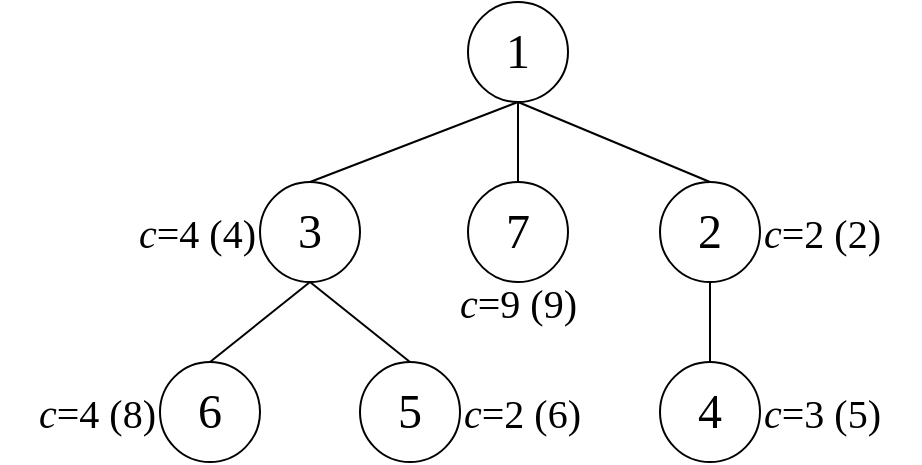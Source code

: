 <mxfile version="22.0.0" type="device">
  <diagram name="Pagina-1" id="VzRX3VsKA3ARjDLkncGv">
    <mxGraphModel dx="989" dy="514" grid="1" gridSize="10" guides="1" tooltips="1" connect="1" arrows="1" fold="1" page="1" pageScale="1" pageWidth="827" pageHeight="1169" math="0" shadow="0">
      <root>
        <mxCell id="0" />
        <mxCell id="1" parent="0" />
        <mxCell id="2uR5KkTxT499U1MgxyAB-1" value="1" style="ellipse;whiteSpace=wrap;html=1;aspect=fixed;fontFamily=Times New Roman;fontSize=24;" parent="1" vertex="1">
          <mxGeometry x="364" y="170" width="50" height="50" as="geometry" />
        </mxCell>
        <mxCell id="2uR5KkTxT499U1MgxyAB-2" value="3" style="ellipse;whiteSpace=wrap;html=1;aspect=fixed;fontFamily=Times New Roman;fontSize=24;" parent="1" vertex="1">
          <mxGeometry x="260" y="260" width="50" height="50" as="geometry" />
        </mxCell>
        <mxCell id="2uR5KkTxT499U1MgxyAB-3" value="7" style="ellipse;whiteSpace=wrap;html=1;aspect=fixed;fontFamily=Times New Roman;fontSize=24;" parent="1" vertex="1">
          <mxGeometry x="364" y="260" width="50" height="50" as="geometry" />
        </mxCell>
        <mxCell id="2uR5KkTxT499U1MgxyAB-4" value="2" style="ellipse;whiteSpace=wrap;html=1;aspect=fixed;fontFamily=Times New Roman;fontSize=24;" parent="1" vertex="1">
          <mxGeometry x="460" y="260" width="50" height="50" as="geometry" />
        </mxCell>
        <mxCell id="2uR5KkTxT499U1MgxyAB-5" value="6" style="ellipse;whiteSpace=wrap;html=1;aspect=fixed;fontFamily=Times New Roman;fontSize=24;" parent="1" vertex="1">
          <mxGeometry x="210" y="350" width="50" height="50" as="geometry" />
        </mxCell>
        <mxCell id="2uR5KkTxT499U1MgxyAB-6" value="5" style="ellipse;whiteSpace=wrap;html=1;aspect=fixed;fontFamily=Times New Roman;fontSize=24;" parent="1" vertex="1">
          <mxGeometry x="310" y="350" width="50" height="50" as="geometry" />
        </mxCell>
        <mxCell id="2uR5KkTxT499U1MgxyAB-7" value="4" style="ellipse;whiteSpace=wrap;html=1;aspect=fixed;fontFamily=Times New Roman;fontSize=24;" parent="1" vertex="1">
          <mxGeometry x="460" y="350" width="50" height="50" as="geometry" />
        </mxCell>
        <mxCell id="2uR5KkTxT499U1MgxyAB-8" value="" style="endArrow=none;html=1;rounded=0;entryX=0.5;entryY=1;entryDx=0;entryDy=0;exitX=0.5;exitY=0;exitDx=0;exitDy=0;fontFamily=Times New Roman;fontSize=24;" parent="1" source="2uR5KkTxT499U1MgxyAB-2" target="2uR5KkTxT499U1MgxyAB-1" edge="1">
          <mxGeometry width="50" height="50" relative="1" as="geometry">
            <mxPoint x="410" y="380" as="sourcePoint" />
            <mxPoint x="460" y="330" as="targetPoint" />
          </mxGeometry>
        </mxCell>
        <mxCell id="2uR5KkTxT499U1MgxyAB-9" value="" style="endArrow=none;html=1;rounded=0;entryX=0.5;entryY=1;entryDx=0;entryDy=0;exitX=0.5;exitY=0;exitDx=0;exitDy=0;fontFamily=Times New Roman;fontSize=24;" parent="1" source="2uR5KkTxT499U1MgxyAB-3" target="2uR5KkTxT499U1MgxyAB-1" edge="1">
          <mxGeometry width="50" height="50" relative="1" as="geometry">
            <mxPoint x="410" y="380" as="sourcePoint" />
            <mxPoint x="460" y="330" as="targetPoint" />
          </mxGeometry>
        </mxCell>
        <mxCell id="2uR5KkTxT499U1MgxyAB-10" value="" style="endArrow=none;html=1;rounded=0;entryX=0.5;entryY=1;entryDx=0;entryDy=0;exitX=0.5;exitY=0;exitDx=0;exitDy=0;fontFamily=Times New Roman;fontSize=24;" parent="1" source="2uR5KkTxT499U1MgxyAB-4" target="2uR5KkTxT499U1MgxyAB-1" edge="1">
          <mxGeometry width="50" height="50" relative="1" as="geometry">
            <mxPoint x="410" y="380" as="sourcePoint" />
            <mxPoint x="460" y="330" as="targetPoint" />
          </mxGeometry>
        </mxCell>
        <mxCell id="2uR5KkTxT499U1MgxyAB-11" value="" style="endArrow=none;html=1;rounded=0;entryX=0.5;entryY=1;entryDx=0;entryDy=0;exitX=0.5;exitY=0;exitDx=0;exitDy=0;fontFamily=Times New Roman;fontSize=24;" parent="1" source="2uR5KkTxT499U1MgxyAB-5" target="2uR5KkTxT499U1MgxyAB-2" edge="1">
          <mxGeometry width="50" height="50" relative="1" as="geometry">
            <mxPoint x="410" y="380" as="sourcePoint" />
            <mxPoint x="460" y="330" as="targetPoint" />
          </mxGeometry>
        </mxCell>
        <mxCell id="2uR5KkTxT499U1MgxyAB-12" value="" style="endArrow=none;html=1;rounded=0;entryX=0.5;entryY=1;entryDx=0;entryDy=0;exitX=0.5;exitY=0;exitDx=0;exitDy=0;fontFamily=Times New Roman;fontSize=24;" parent="1" source="2uR5KkTxT499U1MgxyAB-6" target="2uR5KkTxT499U1MgxyAB-2" edge="1">
          <mxGeometry width="50" height="50" relative="1" as="geometry">
            <mxPoint x="410" y="380" as="sourcePoint" />
            <mxPoint x="460" y="330" as="targetPoint" />
          </mxGeometry>
        </mxCell>
        <mxCell id="2uR5KkTxT499U1MgxyAB-13" value="" style="endArrow=none;html=1;rounded=0;entryX=0.5;entryY=1;entryDx=0;entryDy=0;exitX=0.5;exitY=0;exitDx=0;exitDy=0;fontFamily=Times New Roman;fontSize=24;" parent="1" source="2uR5KkTxT499U1MgxyAB-7" target="2uR5KkTxT499U1MgxyAB-4" edge="1">
          <mxGeometry width="50" height="50" relative="1" as="geometry">
            <mxPoint x="370" y="360" as="sourcePoint" />
            <mxPoint x="420" y="310" as="targetPoint" />
          </mxGeometry>
        </mxCell>
        <mxCell id="2uR5KkTxT499U1MgxyAB-14" value="&lt;div align=&quot;right&quot;&gt;&lt;font style=&quot;font-size: 20px;&quot; face=&quot;Times New Roman&quot;&gt;&lt;i&gt;c&lt;/i&gt;=4 (4)&lt;/font&gt;&lt;/div&gt;" style="text;html=1;strokeColor=none;fillColor=none;align=right;verticalAlign=middle;whiteSpace=wrap;rounded=0;" parent="1" vertex="1">
          <mxGeometry x="180" y="270" width="80" height="30" as="geometry" />
        </mxCell>
        <mxCell id="2uR5KkTxT499U1MgxyAB-15" value="&lt;div align=&quot;right&quot;&gt;&lt;font style=&quot;font-size: 20px;&quot; face=&quot;Times New Roman&quot;&gt;&lt;i&gt;c&lt;/i&gt;=4 (8)&lt;/font&gt;&lt;/div&gt;" style="text;html=1;strokeColor=none;fillColor=none;align=right;verticalAlign=middle;whiteSpace=wrap;rounded=0;" parent="1" vertex="1">
          <mxGeometry x="130" y="360" width="80" height="30" as="geometry" />
        </mxCell>
        <mxCell id="2uR5KkTxT499U1MgxyAB-16" value="&lt;div&gt;&lt;font style=&quot;font-size: 20px;&quot; face=&quot;Times New Roman&quot;&gt;&lt;i&gt;c&lt;/i&gt;=2 (6)&lt;/font&gt;&lt;/div&gt;" style="text;html=1;strokeColor=none;fillColor=none;align=left;verticalAlign=middle;whiteSpace=wrap;rounded=0;" parent="1" vertex="1">
          <mxGeometry x="360" y="360" width="80" height="30" as="geometry" />
        </mxCell>
        <mxCell id="2uR5KkTxT499U1MgxyAB-17" value="&lt;div&gt;&lt;font style=&quot;font-size: 20px;&quot; face=&quot;Times New Roman&quot;&gt;&lt;i&gt;c&lt;/i&gt;=3 (5)&lt;/font&gt;&lt;/div&gt;" style="text;html=1;strokeColor=none;fillColor=none;align=left;verticalAlign=middle;whiteSpace=wrap;rounded=0;" parent="1" vertex="1">
          <mxGeometry x="510" y="360" width="80" height="30" as="geometry" />
        </mxCell>
        <mxCell id="2uR5KkTxT499U1MgxyAB-18" value="&lt;div&gt;&lt;font style=&quot;font-size: 20px;&quot; face=&quot;Times New Roman&quot;&gt;&lt;i&gt;c&lt;/i&gt;=2 (2)&lt;/font&gt;&lt;/div&gt;" style="text;html=1;strokeColor=none;fillColor=none;align=left;verticalAlign=middle;whiteSpace=wrap;rounded=0;" parent="1" vertex="1">
          <mxGeometry x="510" y="270" width="80" height="30" as="geometry" />
        </mxCell>
        <mxCell id="2uR5KkTxT499U1MgxyAB-19" value="&lt;div&gt;&lt;font style=&quot;font-size: 20px;&quot; face=&quot;Times New Roman&quot;&gt;&lt;i&gt;c&lt;/i&gt;=9 (9)&lt;/font&gt;&lt;/div&gt;" style="text;html=1;strokeColor=none;fillColor=none;align=left;verticalAlign=middle;whiteSpace=wrap;rounded=0;" parent="1" vertex="1">
          <mxGeometry x="358" y="305" width="80" height="30" as="geometry" />
        </mxCell>
      </root>
    </mxGraphModel>
  </diagram>
</mxfile>
